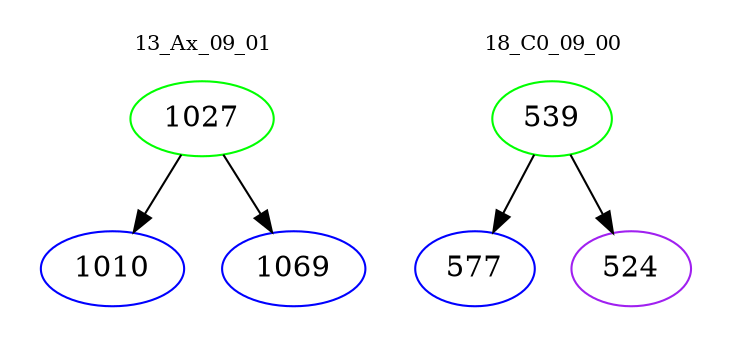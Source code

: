 digraph{
subgraph cluster_0 {
color = white
label = "13_Ax_09_01";
fontsize=10;
T0_1027 [label="1027", color="green"]
T0_1027 -> T0_1010 [color="black"]
T0_1010 [label="1010", color="blue"]
T0_1027 -> T0_1069 [color="black"]
T0_1069 [label="1069", color="blue"]
}
subgraph cluster_1 {
color = white
label = "18_C0_09_00";
fontsize=10;
T1_539 [label="539", color="green"]
T1_539 -> T1_577 [color="black"]
T1_577 [label="577", color="blue"]
T1_539 -> T1_524 [color="black"]
T1_524 [label="524", color="purple"]
}
}
